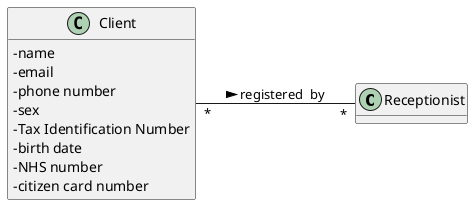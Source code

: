 @startuml
'https://plantuml.com/class-diagram

hide methods
left to right direction
skinparam classAttributeIconSize 0

class Receptionist {

}

class Client {
 - name
 - email
 - phone number
 - sex
 - Tax Identification Number
 - birth date
 - NHS number
 - citizen card number

}

Client "*" -- "*" Receptionist: registered  by >

@enduml